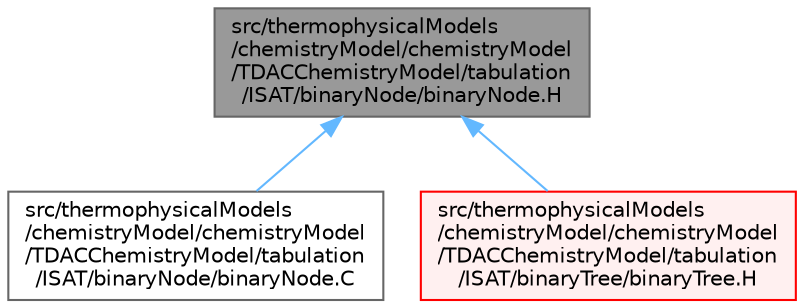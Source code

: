 digraph "src/thermophysicalModels/chemistryModel/chemistryModel/TDACChemistryModel/tabulation/ISAT/binaryNode/binaryNode.H"
{
 // LATEX_PDF_SIZE
  bgcolor="transparent";
  edge [fontname=Helvetica,fontsize=10,labelfontname=Helvetica,labelfontsize=10];
  node [fontname=Helvetica,fontsize=10,shape=box,height=0.2,width=0.4];
  Node1 [id="Node000001",label="src/thermophysicalModels\l/chemistryModel/chemistryModel\l/TDACChemistryModel/tabulation\l/ISAT/binaryNode/binaryNode.H",height=0.2,width=0.4,color="gray40", fillcolor="grey60", style="filled", fontcolor="black",tooltip=" "];
  Node1 -> Node2 [id="edge1_Node000001_Node000002",dir="back",color="steelblue1",style="solid",tooltip=" "];
  Node2 [id="Node000002",label="src/thermophysicalModels\l/chemistryModel/chemistryModel\l/TDACChemistryModel/tabulation\l/ISAT/binaryNode/binaryNode.C",height=0.2,width=0.4,color="grey40", fillcolor="white", style="filled",URL="$binaryNode_8C.html",tooltip=" "];
  Node1 -> Node3 [id="edge2_Node000001_Node000003",dir="back",color="steelblue1",style="solid",tooltip=" "];
  Node3 [id="Node000003",label="src/thermophysicalModels\l/chemistryModel/chemistryModel\l/TDACChemistryModel/tabulation\l/ISAT/binaryTree/binaryTree.H",height=0.2,width=0.4,color="red", fillcolor="#FFF0F0", style="filled",URL="$binaryTree_8H.html",tooltip=" "];
}
